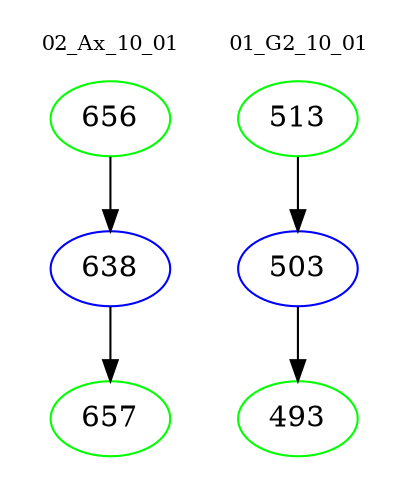 digraph{
subgraph cluster_0 {
color = white
label = "02_Ax_10_01";
fontsize=10;
T0_656 [label="656", color="green"]
T0_656 -> T0_638 [color="black"]
T0_638 [label="638", color="blue"]
T0_638 -> T0_657 [color="black"]
T0_657 [label="657", color="green"]
}
subgraph cluster_1 {
color = white
label = "01_G2_10_01";
fontsize=10;
T1_513 [label="513", color="green"]
T1_513 -> T1_503 [color="black"]
T1_503 [label="503", color="blue"]
T1_503 -> T1_493 [color="black"]
T1_493 [label="493", color="green"]
}
}
